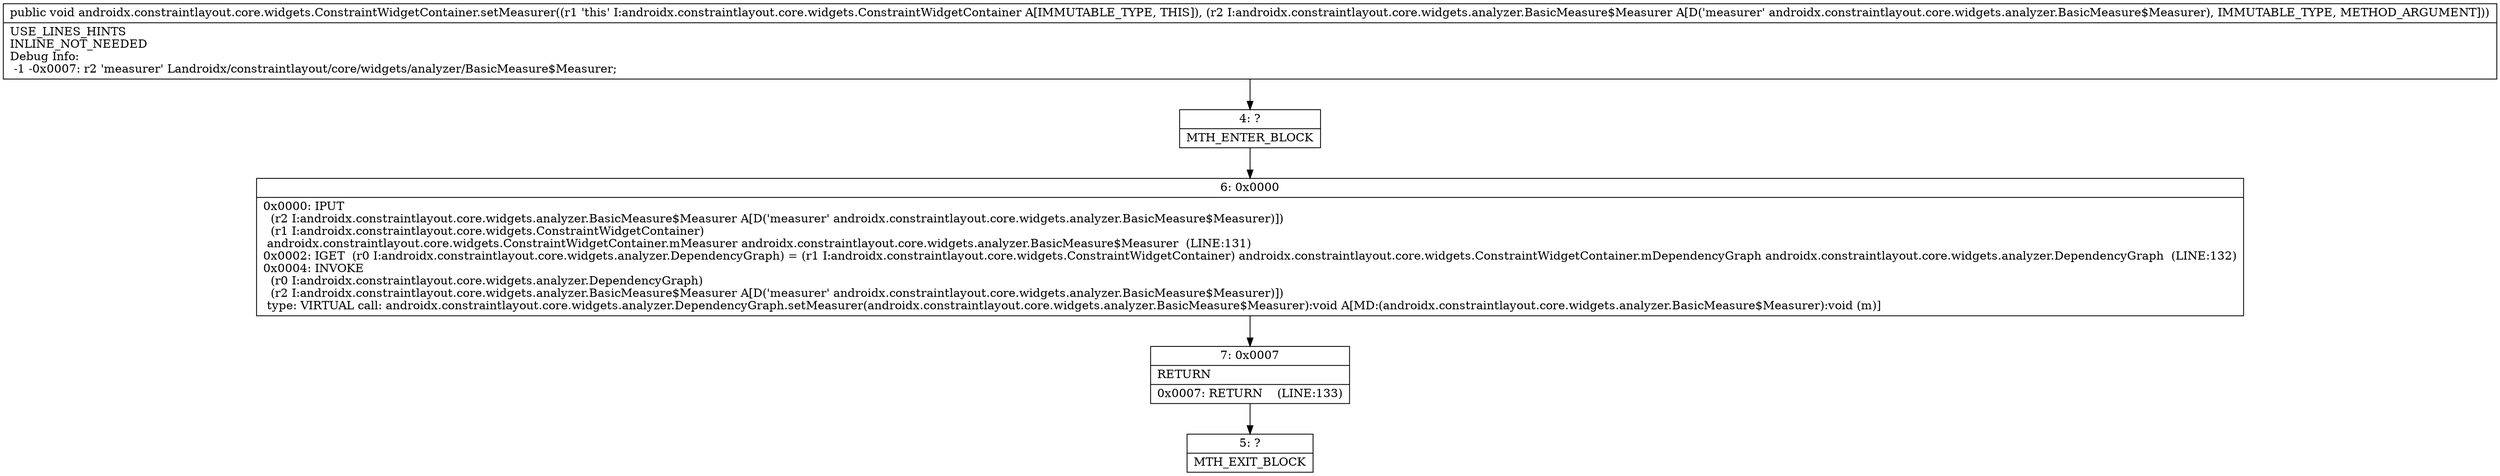 digraph "CFG forandroidx.constraintlayout.core.widgets.ConstraintWidgetContainer.setMeasurer(Landroidx\/constraintlayout\/core\/widgets\/analyzer\/BasicMeasure$Measurer;)V" {
Node_4 [shape=record,label="{4\:\ ?|MTH_ENTER_BLOCK\l}"];
Node_6 [shape=record,label="{6\:\ 0x0000|0x0000: IPUT  \l  (r2 I:androidx.constraintlayout.core.widgets.analyzer.BasicMeasure$Measurer A[D('measurer' androidx.constraintlayout.core.widgets.analyzer.BasicMeasure$Measurer)])\l  (r1 I:androidx.constraintlayout.core.widgets.ConstraintWidgetContainer)\l androidx.constraintlayout.core.widgets.ConstraintWidgetContainer.mMeasurer androidx.constraintlayout.core.widgets.analyzer.BasicMeasure$Measurer  (LINE:131)\l0x0002: IGET  (r0 I:androidx.constraintlayout.core.widgets.analyzer.DependencyGraph) = (r1 I:androidx.constraintlayout.core.widgets.ConstraintWidgetContainer) androidx.constraintlayout.core.widgets.ConstraintWidgetContainer.mDependencyGraph androidx.constraintlayout.core.widgets.analyzer.DependencyGraph  (LINE:132)\l0x0004: INVOKE  \l  (r0 I:androidx.constraintlayout.core.widgets.analyzer.DependencyGraph)\l  (r2 I:androidx.constraintlayout.core.widgets.analyzer.BasicMeasure$Measurer A[D('measurer' androidx.constraintlayout.core.widgets.analyzer.BasicMeasure$Measurer)])\l type: VIRTUAL call: androidx.constraintlayout.core.widgets.analyzer.DependencyGraph.setMeasurer(androidx.constraintlayout.core.widgets.analyzer.BasicMeasure$Measurer):void A[MD:(androidx.constraintlayout.core.widgets.analyzer.BasicMeasure$Measurer):void (m)]\l}"];
Node_7 [shape=record,label="{7\:\ 0x0007|RETURN\l|0x0007: RETURN    (LINE:133)\l}"];
Node_5 [shape=record,label="{5\:\ ?|MTH_EXIT_BLOCK\l}"];
MethodNode[shape=record,label="{public void androidx.constraintlayout.core.widgets.ConstraintWidgetContainer.setMeasurer((r1 'this' I:androidx.constraintlayout.core.widgets.ConstraintWidgetContainer A[IMMUTABLE_TYPE, THIS]), (r2 I:androidx.constraintlayout.core.widgets.analyzer.BasicMeasure$Measurer A[D('measurer' androidx.constraintlayout.core.widgets.analyzer.BasicMeasure$Measurer), IMMUTABLE_TYPE, METHOD_ARGUMENT]))  | USE_LINES_HINTS\lINLINE_NOT_NEEDED\lDebug Info:\l  \-1 \-0x0007: r2 'measurer' Landroidx\/constraintlayout\/core\/widgets\/analyzer\/BasicMeasure$Measurer;\l}"];
MethodNode -> Node_4;Node_4 -> Node_6;
Node_6 -> Node_7;
Node_7 -> Node_5;
}

